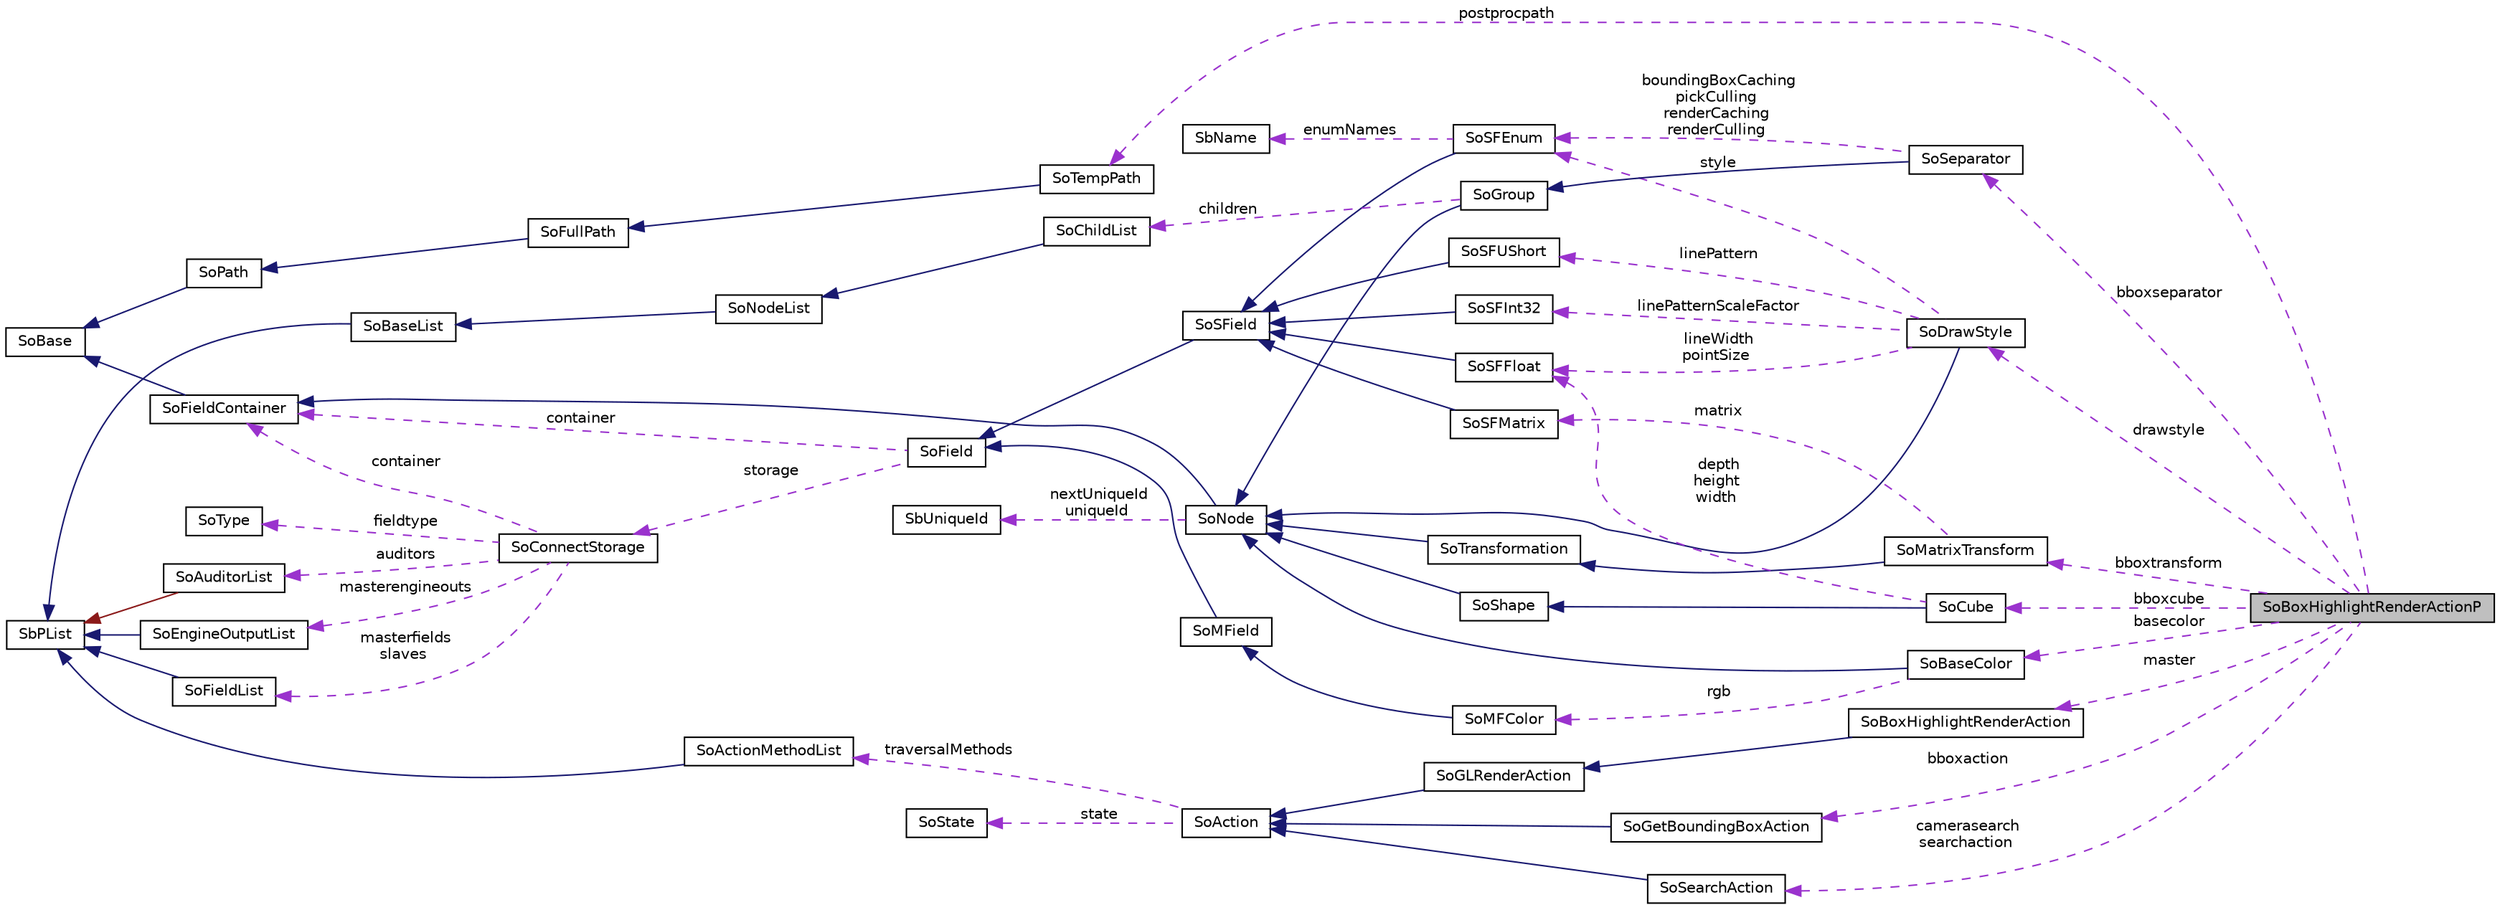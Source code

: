 digraph "SoBoxHighlightRenderActionP"
{
 // LATEX_PDF_SIZE
  edge [fontname="Helvetica",fontsize="10",labelfontname="Helvetica",labelfontsize="10"];
  node [fontname="Helvetica",fontsize="10",shape=record];
  rankdir="LR";
  Node1 [label="SoBoxHighlightRenderActionP",height=0.2,width=0.4,color="black", fillcolor="grey75", style="filled", fontcolor="black",tooltip=" "];
  Node2 -> Node1 [dir="back",color="darkorchid3",fontsize="10",style="dashed",label=" bboxaction" ,fontname="Helvetica"];
  Node2 [label="SoGetBoundingBoxAction",height=0.2,width=0.4,color="black", fillcolor="white", style="filled",URL="$classSoGetBoundingBoxAction.html",tooltip="The SoGetBoundingBoxAction class calculates bounding boxes for nodes and subgraphs."];
  Node3 -> Node2 [dir="back",color="midnightblue",fontsize="10",style="solid",fontname="Helvetica"];
  Node3 [label="SoAction",height=0.2,width=0.4,color="black", fillcolor="white", style="filled",URL="$classSoAction.html",tooltip="The SoAction class is the base class for all traversal actions."];
  Node4 -> Node3 [dir="back",color="darkorchid3",fontsize="10",style="dashed",label=" traversalMethods" ,fontname="Helvetica"];
  Node4 [label="SoActionMethodList",height=0.2,width=0.4,color="black", fillcolor="white", style="filled",URL="$classSoActionMethodList.html",tooltip="The SoActionMethodList class contains function pointers for action methods."];
  Node5 -> Node4 [dir="back",color="midnightblue",fontsize="10",style="solid",fontname="Helvetica"];
  Node5 [label="SbPList",height=0.2,width=0.4,color="black", fillcolor="white", style="filled",URL="$classSbPList.html",tooltip="The SbPList class is a container class for void pointers."];
  Node6 -> Node3 [dir="back",color="darkorchid3",fontsize="10",style="dashed",label=" state" ,fontname="Helvetica"];
  Node6 [label="SoState",height=0.2,width=0.4,color="black", fillcolor="white", style="filled",URL="$classSoState.html",tooltip="The SoState class manages the Coin scene graph traversal state data."];
  Node7 -> Node1 [dir="back",color="darkorchid3",fontsize="10",style="dashed",label=" bboxtransform" ,fontname="Helvetica"];
  Node7 [label="SoMatrixTransform",height=0.2,width=0.4,color="black", fillcolor="white", style="filled",URL="$classSoMatrixTransform.html",tooltip="The SoMatrixTransform class is a transformation node."];
  Node8 -> Node7 [dir="back",color="midnightblue",fontsize="10",style="solid",fontname="Helvetica"];
  Node8 [label="SoTransformation",height=0.2,width=0.4,color="black", fillcolor="white", style="filled",URL="$classSoTransformation.html",tooltip="The SoTransformation class is the abstract base class for transformation nodes."];
  Node9 -> Node8 [dir="back",color="midnightblue",fontsize="10",style="solid",fontname="Helvetica"];
  Node9 [label="SoNode",height=0.2,width=0.4,color="black", fillcolor="white", style="filled",URL="$classSoNode.html",tooltip="The SoNode class is the base class for nodes used in scene graphs."];
  Node10 -> Node9 [dir="back",color="midnightblue",fontsize="10",style="solid",fontname="Helvetica"];
  Node10 [label="SoFieldContainer",height=0.2,width=0.4,color="black", fillcolor="white", style="filled",URL="$classSoFieldContainer.html",tooltip="The SoFieldContainer class is a base class for all classes that contain fields."];
  Node11 -> Node10 [dir="back",color="midnightblue",fontsize="10",style="solid",fontname="Helvetica"];
  Node11 [label="SoBase",height=0.2,width=0.4,color="black", fillcolor="white", style="filled",URL="$classSoBase.html",tooltip="The SoBase class is the top-level superclass for a number of class-hierarchies."];
  Node12 -> Node9 [dir="back",color="darkorchid3",fontsize="10",style="dashed",label=" nextUniqueId\nuniqueId" ,fontname="Helvetica"];
  Node12 [label="SbUniqueId",height=0.2,width=0.4,color="black", fillcolor="white", style="filled",URL="$classSbUniqueId.html",tooltip="SbUniqueId is an integer type for node identifiers."];
  Node13 -> Node7 [dir="back",color="darkorchid3",fontsize="10",style="dashed",label=" matrix" ,fontname="Helvetica"];
  Node13 [label="SoSFMatrix",height=0.2,width=0.4,color="black", fillcolor="white", style="filled",URL="$classSoSFMatrix.html",tooltip="The SoSFMatrix class is a container for an SbMatrix."];
  Node14 -> Node13 [dir="back",color="midnightblue",fontsize="10",style="solid",fontname="Helvetica"];
  Node14 [label="SoSField",height=0.2,width=0.4,color="black", fillcolor="white", style="filled",URL="$classSoSField.html",tooltip="The SoSField class is the base class for fields which contains only a single value."];
  Node15 -> Node14 [dir="back",color="midnightblue",fontsize="10",style="solid",fontname="Helvetica"];
  Node15 [label="SoField",height=0.2,width=0.4,color="black", fillcolor="white", style="filled",URL="$classSoField.html",tooltip="The SoField class is the top-level abstract base class for fields."];
  Node10 -> Node15 [dir="back",color="darkorchid3",fontsize="10",style="dashed",label=" container" ,fontname="Helvetica"];
  Node16 -> Node15 [dir="back",color="darkorchid3",fontsize="10",style="dashed",label=" storage" ,fontname="Helvetica"];
  Node16 [label="SoConnectStorage",height=0.2,width=0.4,color="black", fillcolor="white", style="filled",URL="$classSoConnectStorage.html",tooltip=" "];
  Node17 -> Node16 [dir="back",color="darkorchid3",fontsize="10",style="dashed",label=" masterfields\nslaves" ,fontname="Helvetica"];
  Node17 [label="SoFieldList",height=0.2,width=0.4,color="black", fillcolor="white", style="filled",URL="$classSoFieldList.html",tooltip="The SoFieldList class is a container for pointers to SoField objects."];
  Node5 -> Node17 [dir="back",color="midnightblue",fontsize="10",style="solid",fontname="Helvetica"];
  Node18 -> Node16 [dir="back",color="darkorchid3",fontsize="10",style="dashed",label=" auditors" ,fontname="Helvetica"];
  Node18 [label="SoAuditorList",height=0.2,width=0.4,color="black", fillcolor="white", style="filled",URL="$classSoAuditorList.html",tooltip="The SoAuditorList class is used to keep track of auditors for certain object classes."];
  Node5 -> Node18 [dir="back",color="firebrick4",fontsize="10",style="solid",fontname="Helvetica"];
  Node10 -> Node16 [dir="back",color="darkorchid3",fontsize="10",style="dashed",label=" container" ,fontname="Helvetica"];
  Node19 -> Node16 [dir="back",color="darkorchid3",fontsize="10",style="dashed",label=" fieldtype" ,fontname="Helvetica"];
  Node19 [label="SoType",height=0.2,width=0.4,color="black", fillcolor="white", style="filled",URL="$classSoType.html",tooltip="The SoType class is the basis for the runtime type system in Coin."];
  Node20 -> Node16 [dir="back",color="darkorchid3",fontsize="10",style="dashed",label=" masterengineouts" ,fontname="Helvetica"];
  Node20 [label="SoEngineOutputList",height=0.2,width=0.4,color="black", fillcolor="white", style="filled",URL="$classSoEngineOutputList.html",tooltip="The SoEngineOutputList class is a container for SoEngineOutput objects."];
  Node5 -> Node20 [dir="back",color="midnightblue",fontsize="10",style="solid",fontname="Helvetica"];
  Node21 -> Node1 [dir="back",color="darkorchid3",fontsize="10",style="dashed",label=" camerasearch\nsearchaction" ,fontname="Helvetica"];
  Node21 [label="SoSearchAction",height=0.2,width=0.4,color="black", fillcolor="white", style="filled",URL="$classSoSearchAction.html",tooltip="The SoSearchAction class provides methods for searching through scene graphs."];
  Node3 -> Node21 [dir="back",color="midnightblue",fontsize="10",style="solid",fontname="Helvetica"];
  Node22 -> Node1 [dir="back",color="darkorchid3",fontsize="10",style="dashed",label=" master" ,fontname="Helvetica"];
  Node22 [label="SoBoxHighlightRenderAction",height=0.2,width=0.4,color="black", fillcolor="white", style="filled",URL="$classSoBoxHighlightRenderAction.html",tooltip="The SoBoxHighlightRenderAction class renders the scene with highlighted boxes around selections."];
  Node23 -> Node22 [dir="back",color="midnightblue",fontsize="10",style="solid",fontname="Helvetica"];
  Node23 [label="SoGLRenderAction",height=0.2,width=0.4,color="black", fillcolor="white", style="filled",URL="$classSoGLRenderAction.html",tooltip="The SoGLRenderAction class renders the scene graph with OpenGL calls."];
  Node3 -> Node23 [dir="back",color="midnightblue",fontsize="10",style="solid",fontname="Helvetica"];
  Node24 -> Node1 [dir="back",color="darkorchid3",fontsize="10",style="dashed",label=" drawstyle" ,fontname="Helvetica"];
  Node24 [label="SoDrawStyle",height=0.2,width=0.4,color="black", fillcolor="white", style="filled",URL="$classSoDrawStyle.html",tooltip="The SoDrawStyle class specifies common rendering properties for shapes."];
  Node9 -> Node24 [dir="back",color="midnightblue",fontsize="10",style="solid",fontname="Helvetica"];
  Node25 -> Node24 [dir="back",color="darkorchid3",fontsize="10",style="dashed",label=" linePattern" ,fontname="Helvetica"];
  Node25 [label="SoSFUShort",height=0.2,width=0.4,color="black", fillcolor="white", style="filled",URL="$classSoSFUShort.html",tooltip="The SoSFUShort class is a container for a unsigned short integer value."];
  Node14 -> Node25 [dir="back",color="midnightblue",fontsize="10",style="solid",fontname="Helvetica"];
  Node26 -> Node24 [dir="back",color="darkorchid3",fontsize="10",style="dashed",label=" style" ,fontname="Helvetica"];
  Node26 [label="SoSFEnum",height=0.2,width=0.4,color="black", fillcolor="white", style="filled",URL="$classSoSFEnum.html",tooltip="The SoSFEnum class is a container for an enum value."];
  Node14 -> Node26 [dir="back",color="midnightblue",fontsize="10",style="solid",fontname="Helvetica"];
  Node27 -> Node26 [dir="back",color="darkorchid3",fontsize="10",style="dashed",label=" enumNames" ,fontname="Helvetica"];
  Node27 [label="SbName",height=0.2,width=0.4,color="black", fillcolor="white", style="filled",URL="$classSbName.html",tooltip="The SbName class stores strings by reference."];
  Node28 -> Node24 [dir="back",color="darkorchid3",fontsize="10",style="dashed",label=" linePatternScaleFactor" ,fontname="Helvetica"];
  Node28 [label="SoSFInt32",height=0.2,width=0.4,color="black", fillcolor="white", style="filled",URL="$classSoSFInt32.html",tooltip="The SoSFInt32 class is a container for a 32-bit integer value."];
  Node14 -> Node28 [dir="back",color="midnightblue",fontsize="10",style="solid",fontname="Helvetica"];
  Node29 -> Node24 [dir="back",color="darkorchid3",fontsize="10",style="dashed",label=" lineWidth\npointSize" ,fontname="Helvetica"];
  Node29 [label="SoSFFloat",height=0.2,width=0.4,color="black", fillcolor="white", style="filled",URL="$classSoSFFloat.html",tooltip="The SoSFFloat class is a container for a floating point value."];
  Node14 -> Node29 [dir="back",color="midnightblue",fontsize="10",style="solid",fontname="Helvetica"];
  Node30 -> Node1 [dir="back",color="darkorchid3",fontsize="10",style="dashed",label=" basecolor" ,fontname="Helvetica"];
  Node30 [label="SoBaseColor",height=0.2,width=0.4,color="black", fillcolor="white", style="filled",URL="$classSoBaseColor.html",tooltip="The SoBaseColor class provides a node type for convenient setting of the base material color."];
  Node9 -> Node30 [dir="back",color="midnightblue",fontsize="10",style="solid",fontname="Helvetica"];
  Node31 -> Node30 [dir="back",color="darkorchid3",fontsize="10",style="dashed",label=" rgb" ,fontname="Helvetica"];
  Node31 [label="SoMFColor",height=0.2,width=0.4,color="black", fillcolor="white", style="filled",URL="$classSoMFColor.html",tooltip="The SoMFColor class is a container for SbColor values."];
  Node32 -> Node31 [dir="back",color="midnightblue",fontsize="10",style="solid",fontname="Helvetica"];
  Node32 [label="SoMField",height=0.2,width=0.4,color="black", fillcolor="white", style="filled",URL="$classSoMField.html",tooltip="The SoMField class is the base class for fields which can contain multiple values."];
  Node15 -> Node32 [dir="back",color="midnightblue",fontsize="10",style="solid",fontname="Helvetica"];
  Node33 -> Node1 [dir="back",color="darkorchid3",fontsize="10",style="dashed",label=" bboxcube" ,fontname="Helvetica"];
  Node33 [label="SoCube",height=0.2,width=0.4,color="black", fillcolor="white", style="filled",URL="$classSoCube.html",tooltip="The SoCube class is for rendering cubes."];
  Node34 -> Node33 [dir="back",color="midnightblue",fontsize="10",style="solid",fontname="Helvetica"];
  Node34 [label="SoShape",height=0.2,width=0.4,color="black", fillcolor="white", style="filled",URL="$classSoShape.html",tooltip="The SoShape class is the superclass for geometry shapes."];
  Node9 -> Node34 [dir="back",color="midnightblue",fontsize="10",style="solid",fontname="Helvetica"];
  Node29 -> Node33 [dir="back",color="darkorchid3",fontsize="10",style="dashed",label=" depth\nheight\nwidth" ,fontname="Helvetica"];
  Node35 -> Node1 [dir="back",color="darkorchid3",fontsize="10",style="dashed",label=" bboxseparator" ,fontname="Helvetica"];
  Node35 [label="SoSeparator",height=0.2,width=0.4,color="black", fillcolor="white", style="filled",URL="$classSoSeparator.html",tooltip="The SoSeparator class is a state-preserving group node."];
  Node36 -> Node35 [dir="back",color="midnightblue",fontsize="10",style="solid",fontname="Helvetica"];
  Node36 [label="SoGroup",height=0.2,width=0.4,color="black", fillcolor="white", style="filled",URL="$classSoGroup.html",tooltip="The SoGroup class is a node which managed other node instances."];
  Node9 -> Node36 [dir="back",color="midnightblue",fontsize="10",style="solid",fontname="Helvetica"];
  Node37 -> Node36 [dir="back",color="darkorchid3",fontsize="10",style="dashed",label=" children" ,fontname="Helvetica"];
  Node37 [label="SoChildList",height=0.2,width=0.4,color="black", fillcolor="white", style="filled",URL="$classSoChildList.html",tooltip="The SoChildList class is a container for node children."];
  Node38 -> Node37 [dir="back",color="midnightblue",fontsize="10",style="solid",fontname="Helvetica"];
  Node38 [label="SoNodeList",height=0.2,width=0.4,color="black", fillcolor="white", style="filled",URL="$classSoNodeList.html",tooltip="The SoNodeList class is a container for pointers to SoNode objects."];
  Node39 -> Node38 [dir="back",color="midnightblue",fontsize="10",style="solid",fontname="Helvetica"];
  Node39 [label="SoBaseList",height=0.2,width=0.4,color="black", fillcolor="white", style="filled",URL="$classSoBaseList.html",tooltip="The SoBaseList class is a container for pointers to SoBase derived objects."];
  Node5 -> Node39 [dir="back",color="midnightblue",fontsize="10",style="solid",fontname="Helvetica"];
  Node26 -> Node35 [dir="back",color="darkorchid3",fontsize="10",style="dashed",label=" boundingBoxCaching\npickCulling\nrenderCaching\nrenderCulling" ,fontname="Helvetica"];
  Node40 -> Node1 [dir="back",color="darkorchid3",fontsize="10",style="dashed",label=" postprocpath" ,fontname="Helvetica"];
  Node40 [label="SoTempPath",height=0.2,width=0.4,color="black", fillcolor="white", style="filled",URL="$classSoTempPath.html",tooltip="The SoTempPath class is used to store temporary paths."];
  Node41 -> Node40 [dir="back",color="midnightblue",fontsize="10",style="solid",fontname="Helvetica"];
  Node41 [label="SoFullPath",height=0.2,width=0.4,color="black", fillcolor="white", style="filled",URL="$classSoFullPath.html",tooltip="The SoFullPath class allows examination of hidden children in paths."];
  Node42 -> Node41 [dir="back",color="midnightblue",fontsize="10",style="solid",fontname="Helvetica"];
  Node42 [label="SoPath",height=0.2,width=0.4,color="black", fillcolor="white", style="filled",URL="$classSoPath.html",tooltip="The SoPath class is a container class for traversal path descriptions."];
  Node11 -> Node42 [dir="back",color="midnightblue",fontsize="10",style="solid",fontname="Helvetica"];
}
